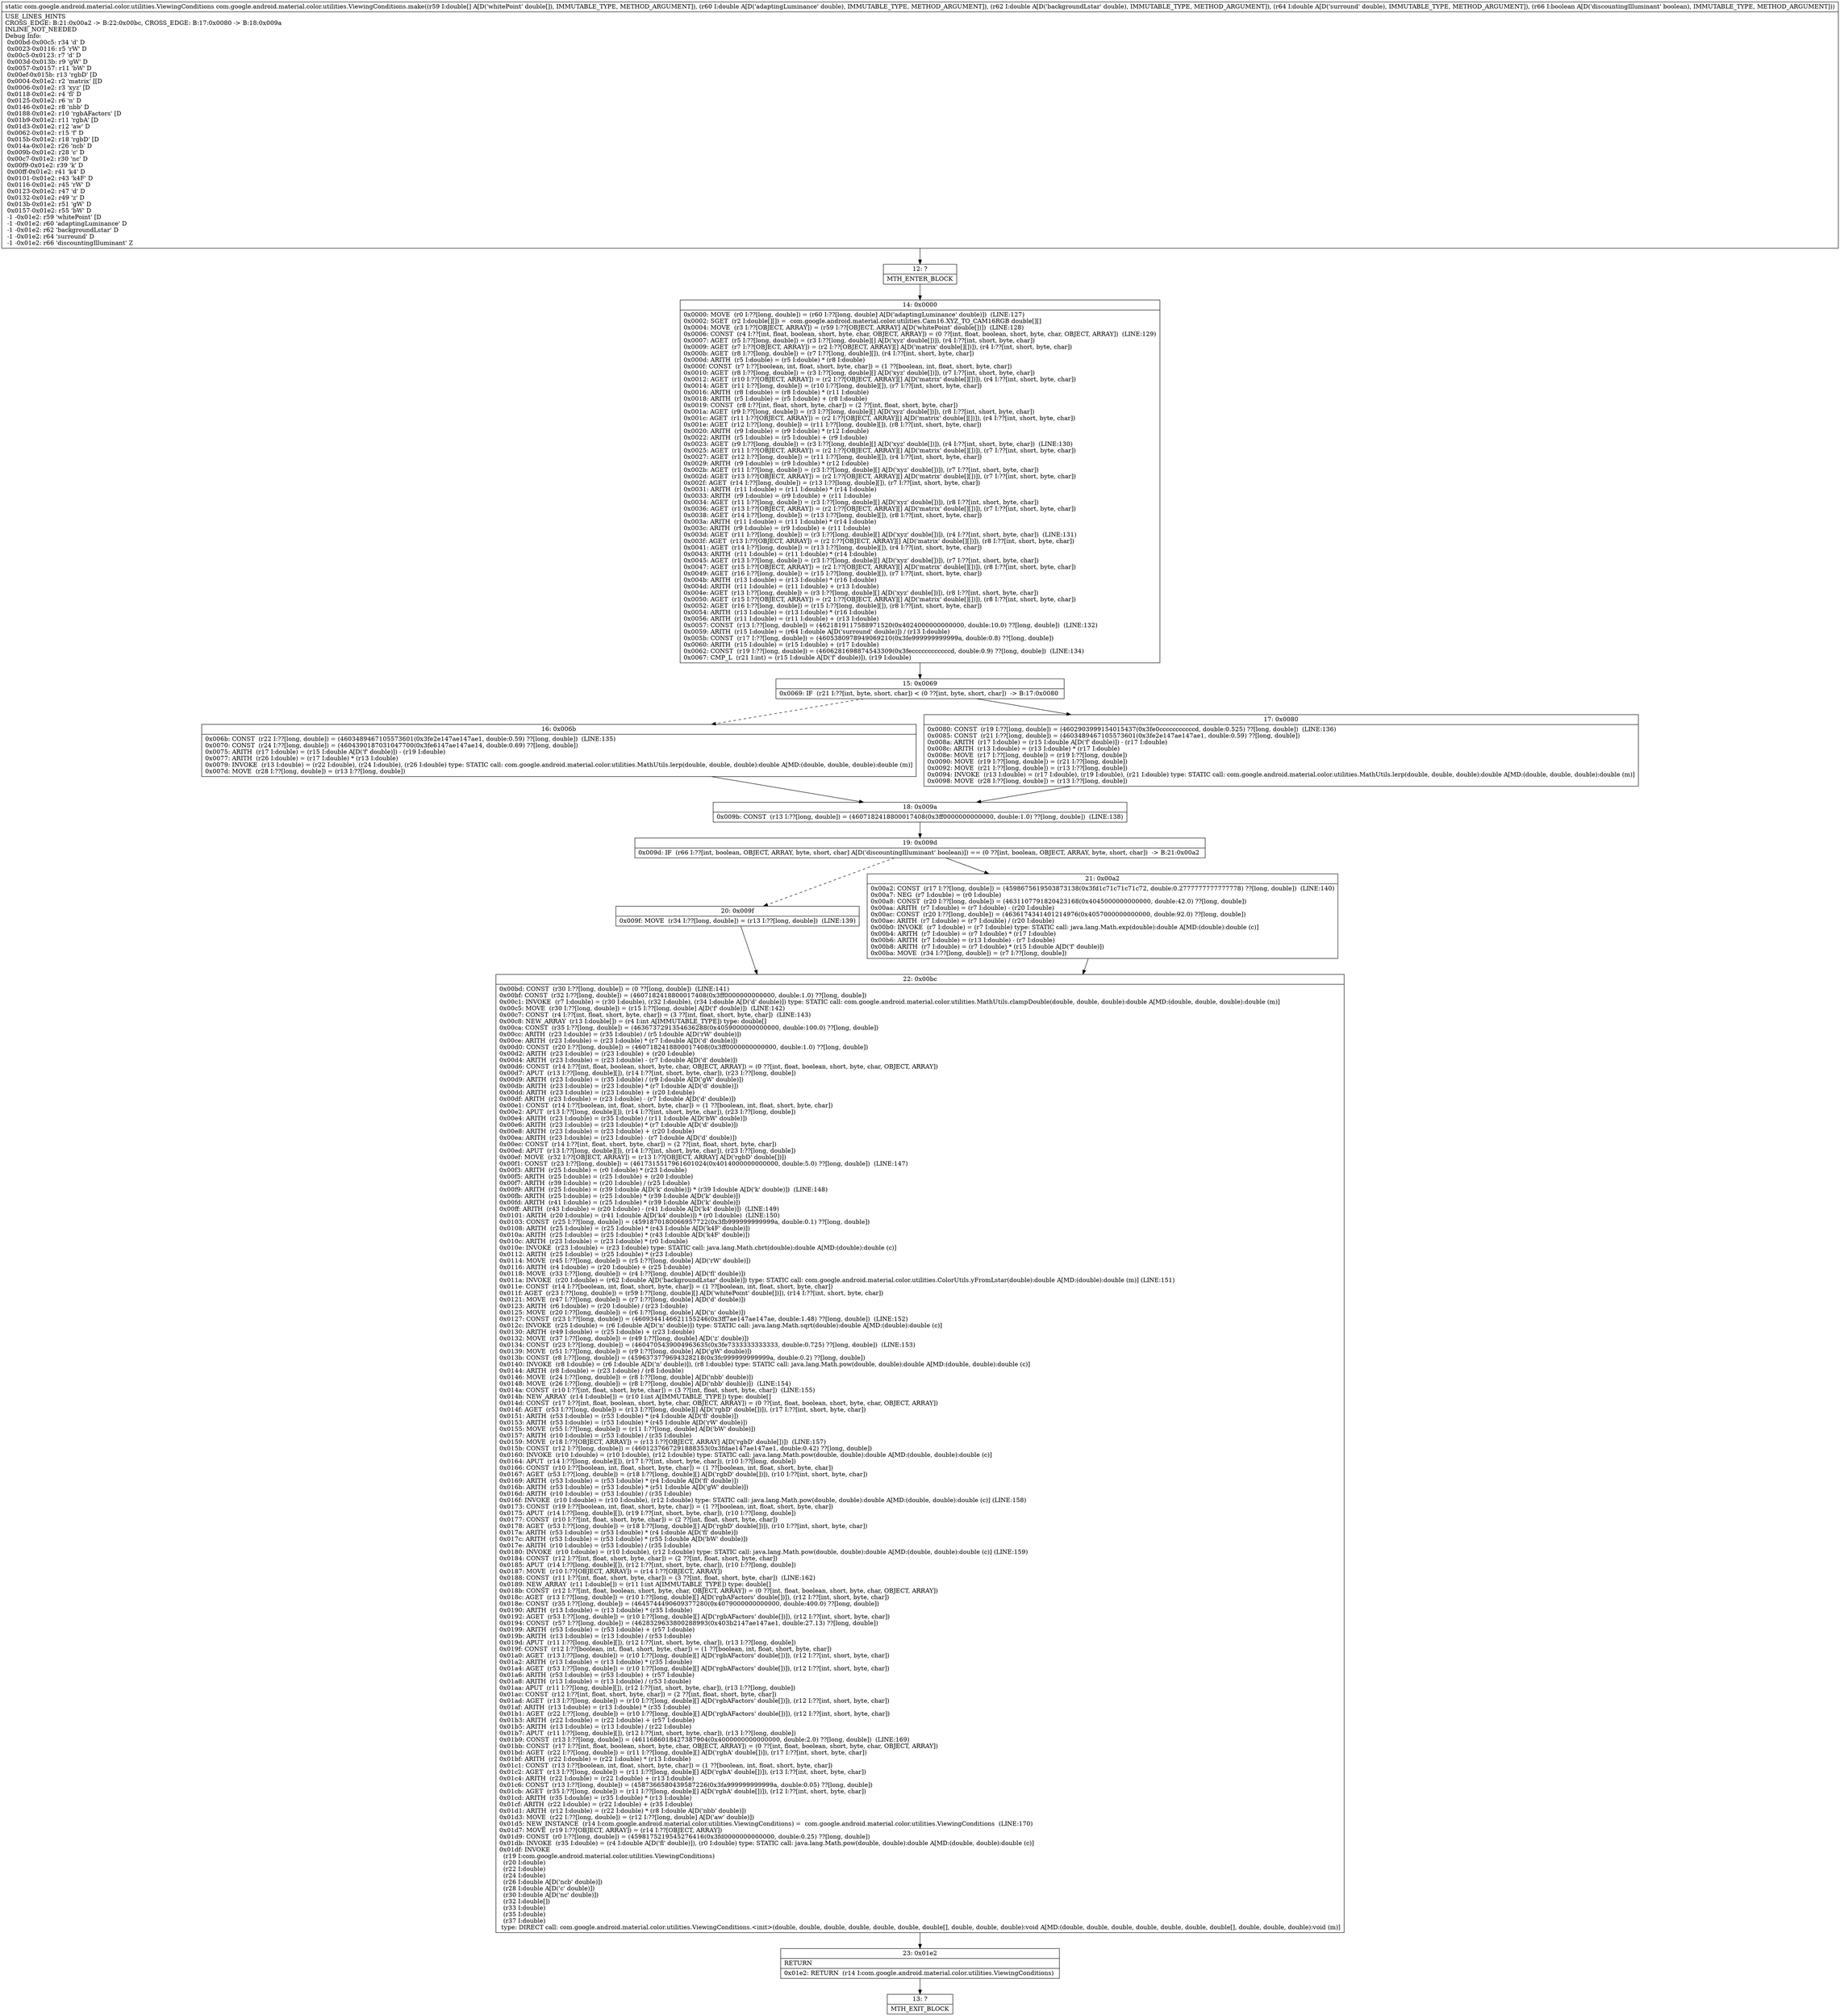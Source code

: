 digraph "CFG forcom.google.android.material.color.utilities.ViewingConditions.make([DDDDZ)Lcom\/google\/android\/material\/color\/utilities\/ViewingConditions;" {
Node_12 [shape=record,label="{12\:\ ?|MTH_ENTER_BLOCK\l}"];
Node_14 [shape=record,label="{14\:\ 0x0000|0x0000: MOVE  (r0 I:??[long, double]) = (r60 I:??[long, double] A[D('adaptingLuminance' double)])  (LINE:127)\l0x0002: SGET  (r2 I:double[][]) =  com.google.android.material.color.utilities.Cam16.XYZ_TO_CAM16RGB double[][] \l0x0004: MOVE  (r3 I:??[OBJECT, ARRAY]) = (r59 I:??[OBJECT, ARRAY] A[D('whitePoint' double[])])  (LINE:128)\l0x0006: CONST  (r4 I:??[int, float, boolean, short, byte, char, OBJECT, ARRAY]) = (0 ??[int, float, boolean, short, byte, char, OBJECT, ARRAY])  (LINE:129)\l0x0007: AGET  (r5 I:??[long, double]) = (r3 I:??[long, double][] A[D('xyz' double[])]), (r4 I:??[int, short, byte, char]) \l0x0009: AGET  (r7 I:??[OBJECT, ARRAY]) = (r2 I:??[OBJECT, ARRAY][] A[D('matrix' double[][])]), (r4 I:??[int, short, byte, char]) \l0x000b: AGET  (r8 I:??[long, double]) = (r7 I:??[long, double][]), (r4 I:??[int, short, byte, char]) \l0x000d: ARITH  (r5 I:double) = (r5 I:double) * (r8 I:double) \l0x000f: CONST  (r7 I:??[boolean, int, float, short, byte, char]) = (1 ??[boolean, int, float, short, byte, char]) \l0x0010: AGET  (r8 I:??[long, double]) = (r3 I:??[long, double][] A[D('xyz' double[])]), (r7 I:??[int, short, byte, char]) \l0x0012: AGET  (r10 I:??[OBJECT, ARRAY]) = (r2 I:??[OBJECT, ARRAY][] A[D('matrix' double[][])]), (r4 I:??[int, short, byte, char]) \l0x0014: AGET  (r11 I:??[long, double]) = (r10 I:??[long, double][]), (r7 I:??[int, short, byte, char]) \l0x0016: ARITH  (r8 I:double) = (r8 I:double) * (r11 I:double) \l0x0018: ARITH  (r5 I:double) = (r5 I:double) + (r8 I:double) \l0x0019: CONST  (r8 I:??[int, float, short, byte, char]) = (2 ??[int, float, short, byte, char]) \l0x001a: AGET  (r9 I:??[long, double]) = (r3 I:??[long, double][] A[D('xyz' double[])]), (r8 I:??[int, short, byte, char]) \l0x001c: AGET  (r11 I:??[OBJECT, ARRAY]) = (r2 I:??[OBJECT, ARRAY][] A[D('matrix' double[][])]), (r4 I:??[int, short, byte, char]) \l0x001e: AGET  (r12 I:??[long, double]) = (r11 I:??[long, double][]), (r8 I:??[int, short, byte, char]) \l0x0020: ARITH  (r9 I:double) = (r9 I:double) * (r12 I:double) \l0x0022: ARITH  (r5 I:double) = (r5 I:double) + (r9 I:double) \l0x0023: AGET  (r9 I:??[long, double]) = (r3 I:??[long, double][] A[D('xyz' double[])]), (r4 I:??[int, short, byte, char])  (LINE:130)\l0x0025: AGET  (r11 I:??[OBJECT, ARRAY]) = (r2 I:??[OBJECT, ARRAY][] A[D('matrix' double[][])]), (r7 I:??[int, short, byte, char]) \l0x0027: AGET  (r12 I:??[long, double]) = (r11 I:??[long, double][]), (r4 I:??[int, short, byte, char]) \l0x0029: ARITH  (r9 I:double) = (r9 I:double) * (r12 I:double) \l0x002b: AGET  (r11 I:??[long, double]) = (r3 I:??[long, double][] A[D('xyz' double[])]), (r7 I:??[int, short, byte, char]) \l0x002d: AGET  (r13 I:??[OBJECT, ARRAY]) = (r2 I:??[OBJECT, ARRAY][] A[D('matrix' double[][])]), (r7 I:??[int, short, byte, char]) \l0x002f: AGET  (r14 I:??[long, double]) = (r13 I:??[long, double][]), (r7 I:??[int, short, byte, char]) \l0x0031: ARITH  (r11 I:double) = (r11 I:double) * (r14 I:double) \l0x0033: ARITH  (r9 I:double) = (r9 I:double) + (r11 I:double) \l0x0034: AGET  (r11 I:??[long, double]) = (r3 I:??[long, double][] A[D('xyz' double[])]), (r8 I:??[int, short, byte, char]) \l0x0036: AGET  (r13 I:??[OBJECT, ARRAY]) = (r2 I:??[OBJECT, ARRAY][] A[D('matrix' double[][])]), (r7 I:??[int, short, byte, char]) \l0x0038: AGET  (r14 I:??[long, double]) = (r13 I:??[long, double][]), (r8 I:??[int, short, byte, char]) \l0x003a: ARITH  (r11 I:double) = (r11 I:double) * (r14 I:double) \l0x003c: ARITH  (r9 I:double) = (r9 I:double) + (r11 I:double) \l0x003d: AGET  (r11 I:??[long, double]) = (r3 I:??[long, double][] A[D('xyz' double[])]), (r4 I:??[int, short, byte, char])  (LINE:131)\l0x003f: AGET  (r13 I:??[OBJECT, ARRAY]) = (r2 I:??[OBJECT, ARRAY][] A[D('matrix' double[][])]), (r8 I:??[int, short, byte, char]) \l0x0041: AGET  (r14 I:??[long, double]) = (r13 I:??[long, double][]), (r4 I:??[int, short, byte, char]) \l0x0043: ARITH  (r11 I:double) = (r11 I:double) * (r14 I:double) \l0x0045: AGET  (r13 I:??[long, double]) = (r3 I:??[long, double][] A[D('xyz' double[])]), (r7 I:??[int, short, byte, char]) \l0x0047: AGET  (r15 I:??[OBJECT, ARRAY]) = (r2 I:??[OBJECT, ARRAY][] A[D('matrix' double[][])]), (r8 I:??[int, short, byte, char]) \l0x0049: AGET  (r16 I:??[long, double]) = (r15 I:??[long, double][]), (r7 I:??[int, short, byte, char]) \l0x004b: ARITH  (r13 I:double) = (r13 I:double) * (r16 I:double) \l0x004d: ARITH  (r11 I:double) = (r11 I:double) + (r13 I:double) \l0x004e: AGET  (r13 I:??[long, double]) = (r3 I:??[long, double][] A[D('xyz' double[])]), (r8 I:??[int, short, byte, char]) \l0x0050: AGET  (r15 I:??[OBJECT, ARRAY]) = (r2 I:??[OBJECT, ARRAY][] A[D('matrix' double[][])]), (r8 I:??[int, short, byte, char]) \l0x0052: AGET  (r16 I:??[long, double]) = (r15 I:??[long, double][]), (r8 I:??[int, short, byte, char]) \l0x0054: ARITH  (r13 I:double) = (r13 I:double) * (r16 I:double) \l0x0056: ARITH  (r11 I:double) = (r11 I:double) + (r13 I:double) \l0x0057: CONST  (r13 I:??[long, double]) = (4621819117588971520(0x4024000000000000, double:10.0) ??[long, double])  (LINE:132)\l0x0059: ARITH  (r15 I:double) = (r64 I:double A[D('surround' double)]) \/ (r13 I:double) \l0x005b: CONST  (r17 I:??[long, double]) = (4605380978949069210(0x3fe999999999999a, double:0.8) ??[long, double]) \l0x0060: ARITH  (r15 I:double) = (r15 I:double) + (r17 I:double) \l0x0062: CONST  (r19 I:??[long, double]) = (4606281698874543309(0x3feccccccccccccd, double:0.9) ??[long, double])  (LINE:134)\l0x0067: CMP_L  (r21 I:int) = (r15 I:double A[D('f' double)]), (r19 I:double) \l}"];
Node_15 [shape=record,label="{15\:\ 0x0069|0x0069: IF  (r21 I:??[int, byte, short, char]) \< (0 ??[int, byte, short, char])  \-\> B:17:0x0080 \l}"];
Node_16 [shape=record,label="{16\:\ 0x006b|0x006b: CONST  (r22 I:??[long, double]) = (4603489467105573601(0x3fe2e147ae147ae1, double:0.59) ??[long, double])  (LINE:135)\l0x0070: CONST  (r24 I:??[long, double]) = (4604390187031047700(0x3fe6147ae147ae14, double:0.69) ??[long, double]) \l0x0075: ARITH  (r17 I:double) = (r15 I:double A[D('f' double)]) \- (r19 I:double) \l0x0077: ARITH  (r26 I:double) = (r17 I:double) * (r13 I:double) \l0x0079: INVOKE  (r13 I:double) = (r22 I:double), (r24 I:double), (r26 I:double) type: STATIC call: com.google.android.material.color.utilities.MathUtils.lerp(double, double, double):double A[MD:(double, double, double):double (m)]\l0x007d: MOVE  (r28 I:??[long, double]) = (r13 I:??[long, double]) \l}"];
Node_18 [shape=record,label="{18\:\ 0x009a|0x009b: CONST  (r13 I:??[long, double]) = (4607182418800017408(0x3ff0000000000000, double:1.0) ??[long, double])  (LINE:138)\l}"];
Node_19 [shape=record,label="{19\:\ 0x009d|0x009d: IF  (r66 I:??[int, boolean, OBJECT, ARRAY, byte, short, char] A[D('discountingIlluminant' boolean)]) == (0 ??[int, boolean, OBJECT, ARRAY, byte, short, char])  \-\> B:21:0x00a2 \l}"];
Node_20 [shape=record,label="{20\:\ 0x009f|0x009f: MOVE  (r34 I:??[long, double]) = (r13 I:??[long, double])  (LINE:139)\l}"];
Node_22 [shape=record,label="{22\:\ 0x00bc|0x00bd: CONST  (r30 I:??[long, double]) = (0 ??[long, double])  (LINE:141)\l0x00bf: CONST  (r32 I:??[long, double]) = (4607182418800017408(0x3ff0000000000000, double:1.0) ??[long, double]) \l0x00c1: INVOKE  (r7 I:double) = (r30 I:double), (r32 I:double), (r34 I:double A[D('d' double)]) type: STATIC call: com.google.android.material.color.utilities.MathUtils.clampDouble(double, double, double):double A[MD:(double, double, double):double (m)]\l0x00c5: MOVE  (r30 I:??[long, double]) = (r15 I:??[long, double] A[D('f' double)])  (LINE:142)\l0x00c7: CONST  (r4 I:??[int, float, short, byte, char]) = (3 ??[int, float, short, byte, char])  (LINE:143)\l0x00c8: NEW_ARRAY  (r13 I:double[]) = (r4 I:int A[IMMUTABLE_TYPE]) type: double[] \l0x00ca: CONST  (r35 I:??[long, double]) = (4636737291354636288(0x4059000000000000, double:100.0) ??[long, double]) \l0x00cc: ARITH  (r23 I:double) = (r35 I:double) \/ (r5 I:double A[D('rW' double)]) \l0x00ce: ARITH  (r23 I:double) = (r23 I:double) * (r7 I:double A[D('d' double)]) \l0x00d0: CONST  (r20 I:??[long, double]) = (4607182418800017408(0x3ff0000000000000, double:1.0) ??[long, double]) \l0x00d2: ARITH  (r23 I:double) = (r23 I:double) + (r20 I:double) \l0x00d4: ARITH  (r23 I:double) = (r23 I:double) \- (r7 I:double A[D('d' double)]) \l0x00d6: CONST  (r14 I:??[int, float, boolean, short, byte, char, OBJECT, ARRAY]) = (0 ??[int, float, boolean, short, byte, char, OBJECT, ARRAY]) \l0x00d7: APUT  (r13 I:??[long, double][]), (r14 I:??[int, short, byte, char]), (r23 I:??[long, double]) \l0x00d9: ARITH  (r23 I:double) = (r35 I:double) \/ (r9 I:double A[D('gW' double)]) \l0x00db: ARITH  (r23 I:double) = (r23 I:double) * (r7 I:double A[D('d' double)]) \l0x00dd: ARITH  (r23 I:double) = (r23 I:double) + (r20 I:double) \l0x00df: ARITH  (r23 I:double) = (r23 I:double) \- (r7 I:double A[D('d' double)]) \l0x00e1: CONST  (r14 I:??[boolean, int, float, short, byte, char]) = (1 ??[boolean, int, float, short, byte, char]) \l0x00e2: APUT  (r13 I:??[long, double][]), (r14 I:??[int, short, byte, char]), (r23 I:??[long, double]) \l0x00e4: ARITH  (r23 I:double) = (r35 I:double) \/ (r11 I:double A[D('bW' double)]) \l0x00e6: ARITH  (r23 I:double) = (r23 I:double) * (r7 I:double A[D('d' double)]) \l0x00e8: ARITH  (r23 I:double) = (r23 I:double) + (r20 I:double) \l0x00ea: ARITH  (r23 I:double) = (r23 I:double) \- (r7 I:double A[D('d' double)]) \l0x00ec: CONST  (r14 I:??[int, float, short, byte, char]) = (2 ??[int, float, short, byte, char]) \l0x00ed: APUT  (r13 I:??[long, double][]), (r14 I:??[int, short, byte, char]), (r23 I:??[long, double]) \l0x00ef: MOVE  (r32 I:??[OBJECT, ARRAY]) = (r13 I:??[OBJECT, ARRAY] A[D('rgbD' double[])]) \l0x00f1: CONST  (r23 I:??[long, double]) = (4617315517961601024(0x4014000000000000, double:5.0) ??[long, double])  (LINE:147)\l0x00f3: ARITH  (r25 I:double) = (r0 I:double) * (r23 I:double) \l0x00f5: ARITH  (r25 I:double) = (r25 I:double) + (r20 I:double) \l0x00f7: ARITH  (r39 I:double) = (r20 I:double) \/ (r25 I:double) \l0x00f9: ARITH  (r25 I:double) = (r39 I:double A[D('k' double)]) * (r39 I:double A[D('k' double)])  (LINE:148)\l0x00fb: ARITH  (r25 I:double) = (r25 I:double) * (r39 I:double A[D('k' double)]) \l0x00fd: ARITH  (r41 I:double) = (r25 I:double) * (r39 I:double A[D('k' double)]) \l0x00ff: ARITH  (r43 I:double) = (r20 I:double) \- (r41 I:double A[D('k4' double)])  (LINE:149)\l0x0101: ARITH  (r20 I:double) = (r41 I:double A[D('k4' double)]) * (r0 I:double)  (LINE:150)\l0x0103: CONST  (r25 I:??[long, double]) = (4591870180066957722(0x3fb999999999999a, double:0.1) ??[long, double]) \l0x0108: ARITH  (r25 I:double) = (r25 I:double) * (r43 I:double A[D('k4F' double)]) \l0x010a: ARITH  (r25 I:double) = (r25 I:double) * (r43 I:double A[D('k4F' double)]) \l0x010c: ARITH  (r23 I:double) = (r23 I:double) * (r0 I:double) \l0x010e: INVOKE  (r23 I:double) = (r23 I:double) type: STATIC call: java.lang.Math.cbrt(double):double A[MD:(double):double (c)]\l0x0112: ARITH  (r25 I:double) = (r25 I:double) * (r23 I:double) \l0x0114: MOVE  (r45 I:??[long, double]) = (r5 I:??[long, double] A[D('rW' double)]) \l0x0116: ARITH  (r4 I:double) = (r20 I:double) + (r25 I:double) \l0x0118: MOVE  (r33 I:??[long, double]) = (r4 I:??[long, double] A[D('fl' double)]) \l0x011a: INVOKE  (r20 I:double) = (r62 I:double A[D('backgroundLstar' double)]) type: STATIC call: com.google.android.material.color.utilities.ColorUtils.yFromLstar(double):double A[MD:(double):double (m)] (LINE:151)\l0x011e: CONST  (r14 I:??[boolean, int, float, short, byte, char]) = (1 ??[boolean, int, float, short, byte, char]) \l0x011f: AGET  (r23 I:??[long, double]) = (r59 I:??[long, double][] A[D('whitePoint' double[])]), (r14 I:??[int, short, byte, char]) \l0x0121: MOVE  (r47 I:??[long, double]) = (r7 I:??[long, double] A[D('d' double)]) \l0x0123: ARITH  (r6 I:double) = (r20 I:double) \/ (r23 I:double) \l0x0125: MOVE  (r20 I:??[long, double]) = (r6 I:??[long, double] A[D('n' double)]) \l0x0127: CONST  (r23 I:??[long, double]) = (4609344146621155246(0x3ff7ae147ae147ae, double:1.48) ??[long, double])  (LINE:152)\l0x012c: INVOKE  (r25 I:double) = (r6 I:double A[D('n' double)]) type: STATIC call: java.lang.Math.sqrt(double):double A[MD:(double):double (c)]\l0x0130: ARITH  (r49 I:double) = (r25 I:double) + (r23 I:double) \l0x0132: MOVE  (r37 I:??[long, double]) = (r49 I:??[long, double] A[D('z' double)]) \l0x0134: CONST  (r23 I:??[long, double]) = (4604705439004963635(0x3fe7333333333333, double:0.725) ??[long, double])  (LINE:153)\l0x0139: MOVE  (r51 I:??[long, double]) = (r9 I:??[long, double] A[D('gW' double)]) \l0x013b: CONST  (r8 I:??[long, double]) = (4596373779694328218(0x3fc999999999999a, double:0.2) ??[long, double]) \l0x0140: INVOKE  (r8 I:double) = (r6 I:double A[D('n' double)]), (r8 I:double) type: STATIC call: java.lang.Math.pow(double, double):double A[MD:(double, double):double (c)]\l0x0144: ARITH  (r8 I:double) = (r23 I:double) \/ (r8 I:double) \l0x0146: MOVE  (r24 I:??[long, double]) = (r8 I:??[long, double] A[D('nbb' double)]) \l0x0148: MOVE  (r26 I:??[long, double]) = (r8 I:??[long, double] A[D('nbb' double)])  (LINE:154)\l0x014a: CONST  (r10 I:??[int, float, short, byte, char]) = (3 ??[int, float, short, byte, char])  (LINE:155)\l0x014b: NEW_ARRAY  (r14 I:double[]) = (r10 I:int A[IMMUTABLE_TYPE]) type: double[] \l0x014d: CONST  (r17 I:??[int, float, boolean, short, byte, char, OBJECT, ARRAY]) = (0 ??[int, float, boolean, short, byte, char, OBJECT, ARRAY]) \l0x014f: AGET  (r53 I:??[long, double]) = (r13 I:??[long, double][] A[D('rgbD' double[])]), (r17 I:??[int, short, byte, char]) \l0x0151: ARITH  (r53 I:double) = (r53 I:double) * (r4 I:double A[D('fl' double)]) \l0x0153: ARITH  (r53 I:double) = (r53 I:double) * (r45 I:double A[D('rW' double)]) \l0x0155: MOVE  (r55 I:??[long, double]) = (r11 I:??[long, double] A[D('bW' double)]) \l0x0157: ARITH  (r10 I:double) = (r53 I:double) \/ (r35 I:double) \l0x0159: MOVE  (r18 I:??[OBJECT, ARRAY]) = (r13 I:??[OBJECT, ARRAY] A[D('rgbD' double[])])  (LINE:157)\l0x015b: CONST  (r12 I:??[long, double]) = (4601237667291888353(0x3fdae147ae147ae1, double:0.42) ??[long, double]) \l0x0160: INVOKE  (r10 I:double) = (r10 I:double), (r12 I:double) type: STATIC call: java.lang.Math.pow(double, double):double A[MD:(double, double):double (c)]\l0x0164: APUT  (r14 I:??[long, double][]), (r17 I:??[int, short, byte, char]), (r10 I:??[long, double]) \l0x0166: CONST  (r10 I:??[boolean, int, float, short, byte, char]) = (1 ??[boolean, int, float, short, byte, char]) \l0x0167: AGET  (r53 I:??[long, double]) = (r18 I:??[long, double][] A[D('rgbD' double[])]), (r10 I:??[int, short, byte, char]) \l0x0169: ARITH  (r53 I:double) = (r53 I:double) * (r4 I:double A[D('fl' double)]) \l0x016b: ARITH  (r53 I:double) = (r53 I:double) * (r51 I:double A[D('gW' double)]) \l0x016d: ARITH  (r10 I:double) = (r53 I:double) \/ (r35 I:double) \l0x016f: INVOKE  (r10 I:double) = (r10 I:double), (r12 I:double) type: STATIC call: java.lang.Math.pow(double, double):double A[MD:(double, double):double (c)] (LINE:158)\l0x0173: CONST  (r19 I:??[boolean, int, float, short, byte, char]) = (1 ??[boolean, int, float, short, byte, char]) \l0x0175: APUT  (r14 I:??[long, double][]), (r19 I:??[int, short, byte, char]), (r10 I:??[long, double]) \l0x0177: CONST  (r10 I:??[int, float, short, byte, char]) = (2 ??[int, float, short, byte, char]) \l0x0178: AGET  (r53 I:??[long, double]) = (r18 I:??[long, double][] A[D('rgbD' double[])]), (r10 I:??[int, short, byte, char]) \l0x017a: ARITH  (r53 I:double) = (r53 I:double) * (r4 I:double A[D('fl' double)]) \l0x017c: ARITH  (r53 I:double) = (r53 I:double) * (r55 I:double A[D('bW' double)]) \l0x017e: ARITH  (r10 I:double) = (r53 I:double) \/ (r35 I:double) \l0x0180: INVOKE  (r10 I:double) = (r10 I:double), (r12 I:double) type: STATIC call: java.lang.Math.pow(double, double):double A[MD:(double, double):double (c)] (LINE:159)\l0x0184: CONST  (r12 I:??[int, float, short, byte, char]) = (2 ??[int, float, short, byte, char]) \l0x0185: APUT  (r14 I:??[long, double][]), (r12 I:??[int, short, byte, char]), (r10 I:??[long, double]) \l0x0187: MOVE  (r10 I:??[OBJECT, ARRAY]) = (r14 I:??[OBJECT, ARRAY]) \l0x0188: CONST  (r11 I:??[int, float, short, byte, char]) = (3 ??[int, float, short, byte, char])  (LINE:162)\l0x0189: NEW_ARRAY  (r11 I:double[]) = (r11 I:int A[IMMUTABLE_TYPE]) type: double[] \l0x018b: CONST  (r12 I:??[int, float, boolean, short, byte, char, OBJECT, ARRAY]) = (0 ??[int, float, boolean, short, byte, char, OBJECT, ARRAY]) \l0x018c: AGET  (r13 I:??[long, double]) = (r10 I:??[long, double][] A[D('rgbAFactors' double[])]), (r12 I:??[int, short, byte, char]) \l0x018e: CONST  (r35 I:??[long, double]) = (4645744490609377280(0x4079000000000000, double:400.0) ??[long, double]) \l0x0190: ARITH  (r13 I:double) = (r13 I:double) * (r35 I:double) \l0x0192: AGET  (r53 I:??[long, double]) = (r10 I:??[long, double][] A[D('rgbAFactors' double[])]), (r12 I:??[int, short, byte, char]) \l0x0194: CONST  (r57 I:??[long, double]) = (4628329633800288993(0x403b2147ae147ae1, double:27.13) ??[long, double]) \l0x0199: ARITH  (r53 I:double) = (r53 I:double) + (r57 I:double) \l0x019b: ARITH  (r13 I:double) = (r13 I:double) \/ (r53 I:double) \l0x019d: APUT  (r11 I:??[long, double][]), (r12 I:??[int, short, byte, char]), (r13 I:??[long, double]) \l0x019f: CONST  (r12 I:??[boolean, int, float, short, byte, char]) = (1 ??[boolean, int, float, short, byte, char]) \l0x01a0: AGET  (r13 I:??[long, double]) = (r10 I:??[long, double][] A[D('rgbAFactors' double[])]), (r12 I:??[int, short, byte, char]) \l0x01a2: ARITH  (r13 I:double) = (r13 I:double) * (r35 I:double) \l0x01a4: AGET  (r53 I:??[long, double]) = (r10 I:??[long, double][] A[D('rgbAFactors' double[])]), (r12 I:??[int, short, byte, char]) \l0x01a6: ARITH  (r53 I:double) = (r53 I:double) + (r57 I:double) \l0x01a8: ARITH  (r13 I:double) = (r13 I:double) \/ (r53 I:double) \l0x01aa: APUT  (r11 I:??[long, double][]), (r12 I:??[int, short, byte, char]), (r13 I:??[long, double]) \l0x01ac: CONST  (r12 I:??[int, float, short, byte, char]) = (2 ??[int, float, short, byte, char]) \l0x01ad: AGET  (r13 I:??[long, double]) = (r10 I:??[long, double][] A[D('rgbAFactors' double[])]), (r12 I:??[int, short, byte, char]) \l0x01af: ARITH  (r13 I:double) = (r13 I:double) * (r35 I:double) \l0x01b1: AGET  (r22 I:??[long, double]) = (r10 I:??[long, double][] A[D('rgbAFactors' double[])]), (r12 I:??[int, short, byte, char]) \l0x01b3: ARITH  (r22 I:double) = (r22 I:double) + (r57 I:double) \l0x01b5: ARITH  (r13 I:double) = (r13 I:double) \/ (r22 I:double) \l0x01b7: APUT  (r11 I:??[long, double][]), (r12 I:??[int, short, byte, char]), (r13 I:??[long, double]) \l0x01b9: CONST  (r13 I:??[long, double]) = (4611686018427387904(0x4000000000000000, double:2.0) ??[long, double])  (LINE:169)\l0x01bb: CONST  (r17 I:??[int, float, boolean, short, byte, char, OBJECT, ARRAY]) = (0 ??[int, float, boolean, short, byte, char, OBJECT, ARRAY]) \l0x01bd: AGET  (r22 I:??[long, double]) = (r11 I:??[long, double][] A[D('rgbA' double[])]), (r17 I:??[int, short, byte, char]) \l0x01bf: ARITH  (r22 I:double) = (r22 I:double) * (r13 I:double) \l0x01c1: CONST  (r13 I:??[boolean, int, float, short, byte, char]) = (1 ??[boolean, int, float, short, byte, char]) \l0x01c2: AGET  (r13 I:??[long, double]) = (r11 I:??[long, double][] A[D('rgbA' double[])]), (r13 I:??[int, short, byte, char]) \l0x01c4: ARITH  (r22 I:double) = (r22 I:double) + (r13 I:double) \l0x01c6: CONST  (r13 I:??[long, double]) = (4587366580439587226(0x3fa999999999999a, double:0.05) ??[long, double]) \l0x01cb: AGET  (r35 I:??[long, double]) = (r11 I:??[long, double][] A[D('rgbA' double[])]), (r12 I:??[int, short, byte, char]) \l0x01cd: ARITH  (r35 I:double) = (r35 I:double) * (r13 I:double) \l0x01cf: ARITH  (r22 I:double) = (r22 I:double) + (r35 I:double) \l0x01d1: ARITH  (r12 I:double) = (r22 I:double) * (r8 I:double A[D('nbb' double)]) \l0x01d3: MOVE  (r22 I:??[long, double]) = (r12 I:??[long, double] A[D('aw' double)]) \l0x01d5: NEW_INSTANCE  (r14 I:com.google.android.material.color.utilities.ViewingConditions) =  com.google.android.material.color.utilities.ViewingConditions  (LINE:170)\l0x01d7: MOVE  (r19 I:??[OBJECT, ARRAY]) = (r14 I:??[OBJECT, ARRAY]) \l0x01d9: CONST  (r0 I:??[long, double]) = (4598175219545276416(0x3fd0000000000000, double:0.25) ??[long, double]) \l0x01db: INVOKE  (r35 I:double) = (r4 I:double A[D('fl' double)]), (r0 I:double) type: STATIC call: java.lang.Math.pow(double, double):double A[MD:(double, double):double (c)]\l0x01df: INVOKE  \l  (r19 I:com.google.android.material.color.utilities.ViewingConditions)\l  (r20 I:double)\l  (r22 I:double)\l  (r24 I:double)\l  (r26 I:double A[D('ncb' double)])\l  (r28 I:double A[D('c' double)])\l  (r30 I:double A[D('nc' double)])\l  (r32 I:double[])\l  (r33 I:double)\l  (r35 I:double)\l  (r37 I:double)\l type: DIRECT call: com.google.android.material.color.utilities.ViewingConditions.\<init\>(double, double, double, double, double, double, double[], double, double, double):void A[MD:(double, double, double, double, double, double, double[], double, double, double):void (m)]\l}"];
Node_23 [shape=record,label="{23\:\ 0x01e2|RETURN\l|0x01e2: RETURN  (r14 I:com.google.android.material.color.utilities.ViewingConditions) \l}"];
Node_13 [shape=record,label="{13\:\ ?|MTH_EXIT_BLOCK\l}"];
Node_21 [shape=record,label="{21\:\ 0x00a2|0x00a2: CONST  (r17 I:??[long, double]) = (4598675619503873138(0x3fd1c71c71c71c72, double:0.2777777777777778) ??[long, double])  (LINE:140)\l0x00a7: NEG  (r7 I:double) = (r0 I:double) \l0x00a8: CONST  (r20 I:??[long, double]) = (4631107791820423168(0x4045000000000000, double:42.0) ??[long, double]) \l0x00aa: ARITH  (r7 I:double) = (r7 I:double) \- (r20 I:double) \l0x00ac: CONST  (r20 I:??[long, double]) = (4636174341401214976(0x4057000000000000, double:92.0) ??[long, double]) \l0x00ae: ARITH  (r7 I:double) = (r7 I:double) \/ (r20 I:double) \l0x00b0: INVOKE  (r7 I:double) = (r7 I:double) type: STATIC call: java.lang.Math.exp(double):double A[MD:(double):double (c)]\l0x00b4: ARITH  (r7 I:double) = (r7 I:double) * (r17 I:double) \l0x00b6: ARITH  (r7 I:double) = (r13 I:double) \- (r7 I:double) \l0x00b8: ARITH  (r7 I:double) = (r7 I:double) * (r15 I:double A[D('f' double)]) \l0x00ba: MOVE  (r34 I:??[long, double]) = (r7 I:??[long, double]) \l}"];
Node_17 [shape=record,label="{17\:\ 0x0080|0x0080: CONST  (r19 I:??[long, double]) = (4602903999154015437(0x3fe0cccccccccccd, double:0.525) ??[long, double])  (LINE:136)\l0x0085: CONST  (r21 I:??[long, double]) = (4603489467105573601(0x3fe2e147ae147ae1, double:0.59) ??[long, double]) \l0x008a: ARITH  (r17 I:double) = (r15 I:double A[D('f' double)]) \- (r17 I:double) \l0x008c: ARITH  (r13 I:double) = (r13 I:double) * (r17 I:double) \l0x008e: MOVE  (r17 I:??[long, double]) = (r19 I:??[long, double]) \l0x0090: MOVE  (r19 I:??[long, double]) = (r21 I:??[long, double]) \l0x0092: MOVE  (r21 I:??[long, double]) = (r13 I:??[long, double]) \l0x0094: INVOKE  (r13 I:double) = (r17 I:double), (r19 I:double), (r21 I:double) type: STATIC call: com.google.android.material.color.utilities.MathUtils.lerp(double, double, double):double A[MD:(double, double, double):double (m)]\l0x0098: MOVE  (r28 I:??[long, double]) = (r13 I:??[long, double]) \l}"];
MethodNode[shape=record,label="{static com.google.android.material.color.utilities.ViewingConditions com.google.android.material.color.utilities.ViewingConditions.make((r59 I:double[] A[D('whitePoint' double[]), IMMUTABLE_TYPE, METHOD_ARGUMENT]), (r60 I:double A[D('adaptingLuminance' double), IMMUTABLE_TYPE, METHOD_ARGUMENT]), (r62 I:double A[D('backgroundLstar' double), IMMUTABLE_TYPE, METHOD_ARGUMENT]), (r64 I:double A[D('surround' double), IMMUTABLE_TYPE, METHOD_ARGUMENT]), (r66 I:boolean A[D('discountingIlluminant' boolean), IMMUTABLE_TYPE, METHOD_ARGUMENT]))  | USE_LINES_HINTS\lCROSS_EDGE: B:21:0x00a2 \-\> B:22:0x00bc, CROSS_EDGE: B:17:0x0080 \-\> B:18:0x009a\lINLINE_NOT_NEEDED\lDebug Info:\l  0x00bd\-0x00c5: r34 'd' D\l  0x0023\-0x0116: r5 'rW' D\l  0x00c5\-0x0123: r7 'd' D\l  0x003d\-0x013b: r9 'gW' D\l  0x0057\-0x0157: r11 'bW' D\l  0x00ef\-0x015b: r13 'rgbD' [D\l  0x0004\-0x01e2: r2 'matrix' [[D\l  0x0006\-0x01e2: r3 'xyz' [D\l  0x0118\-0x01e2: r4 'fl' D\l  0x0125\-0x01e2: r6 'n' D\l  0x0146\-0x01e2: r8 'nbb' D\l  0x0188\-0x01e2: r10 'rgbAFactors' [D\l  0x01b9\-0x01e2: r11 'rgbA' [D\l  0x01d3\-0x01e2: r12 'aw' D\l  0x0062\-0x01e2: r15 'f' D\l  0x015b\-0x01e2: r18 'rgbD' [D\l  0x014a\-0x01e2: r26 'ncb' D\l  0x009b\-0x01e2: r28 'c' D\l  0x00c7\-0x01e2: r30 'nc' D\l  0x00f9\-0x01e2: r39 'k' D\l  0x00ff\-0x01e2: r41 'k4' D\l  0x0101\-0x01e2: r43 'k4F' D\l  0x0116\-0x01e2: r45 'rW' D\l  0x0123\-0x01e2: r47 'd' D\l  0x0132\-0x01e2: r49 'z' D\l  0x013b\-0x01e2: r51 'gW' D\l  0x0157\-0x01e2: r55 'bW' D\l  \-1 \-0x01e2: r59 'whitePoint' [D\l  \-1 \-0x01e2: r60 'adaptingLuminance' D\l  \-1 \-0x01e2: r62 'backgroundLstar' D\l  \-1 \-0x01e2: r64 'surround' D\l  \-1 \-0x01e2: r66 'discountingIlluminant' Z\l}"];
MethodNode -> Node_12;Node_12 -> Node_14;
Node_14 -> Node_15;
Node_15 -> Node_16[style=dashed];
Node_15 -> Node_17;
Node_16 -> Node_18;
Node_18 -> Node_19;
Node_19 -> Node_20[style=dashed];
Node_19 -> Node_21;
Node_20 -> Node_22;
Node_22 -> Node_23;
Node_23 -> Node_13;
Node_21 -> Node_22;
Node_17 -> Node_18;
}

